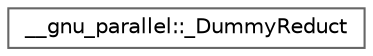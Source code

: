 digraph "Graphical Class Hierarchy"
{
 // LATEX_PDF_SIZE
  bgcolor="transparent";
  edge [fontname=Helvetica,fontsize=10,labelfontname=Helvetica,labelfontsize=10];
  node [fontname=Helvetica,fontsize=10,shape=box,height=0.2,width=0.4];
  rankdir="LR";
  Node0 [id="Node000000",label="__gnu_parallel::_DummyReduct",height=0.2,width=0.4,color="grey40", fillcolor="white", style="filled",URL="$struct____gnu__parallel_1_1___dummy_reduct.html",tooltip="Reduction function doing nothing."];
}
